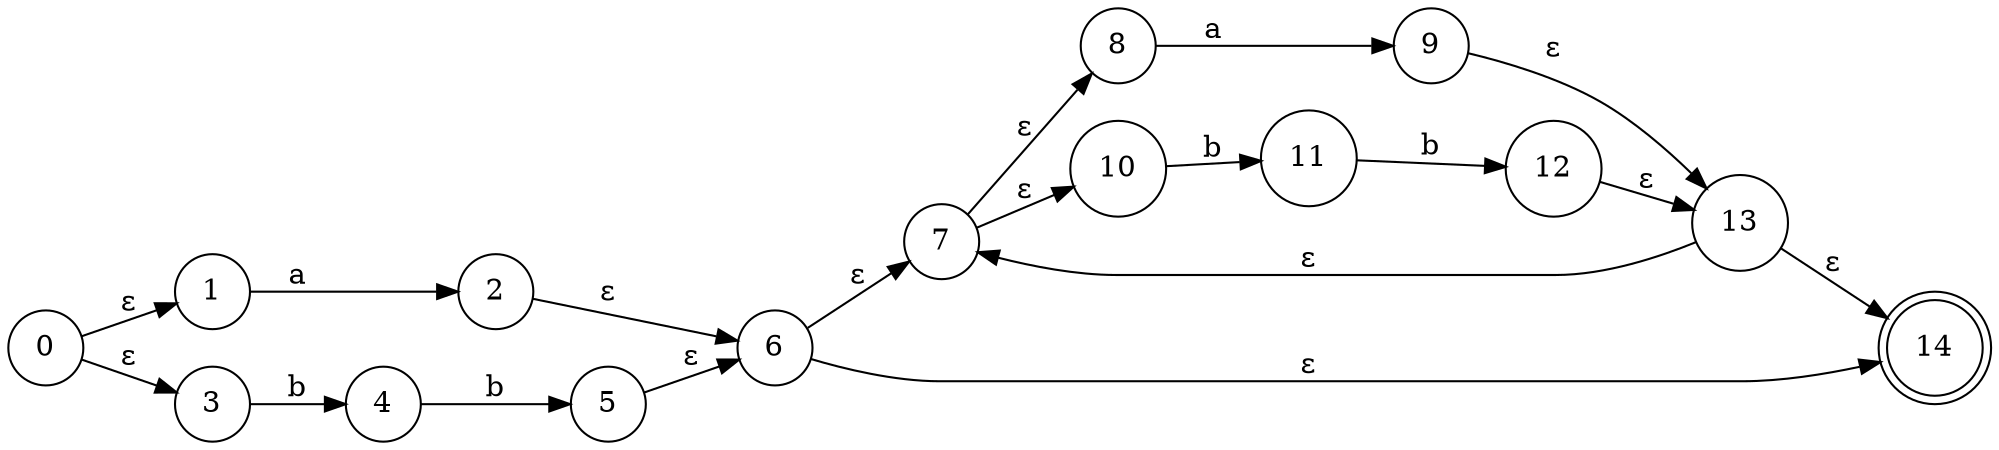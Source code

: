 digraph {
	rankdir=LR
	0 [shape=circle]
	1 [shape=circle]
	2 [shape=circle]
	3 [shape=circle]
	4 [shape=circle]
	5 [shape=circle]
	6 [shape=circle]
	7 [shape=circle]
	8 [shape=circle]
	9 [shape=circle]
	10 [shape=circle]
	11 [shape=circle]
	12 [shape=circle]
	13 [shape=circle]
	14 [shape=doublecircle]
	0 -> 1 [label="ε"]
	0 -> 3 [label="ε"]
	2 -> 6 [label="ε"]
	5 -> 6 [label="ε"]
	1 -> 2 [label=a]
	3 -> 4 [label=b]
	4 -> 5 [label=b]
	6 -> 7 [label="ε"]
	6 -> 14 [label="ε"]
	13 -> 7 [label="ε"]
	13 -> 14 [label="ε"]
	7 -> 8 [label="ε"]
	7 -> 10 [label="ε"]
	9 -> 13 [label="ε"]
	12 -> 13 [label="ε"]
	8 -> 9 [label=a]
	10 -> 11 [label=b]
	11 -> 12 [label=b]
}
